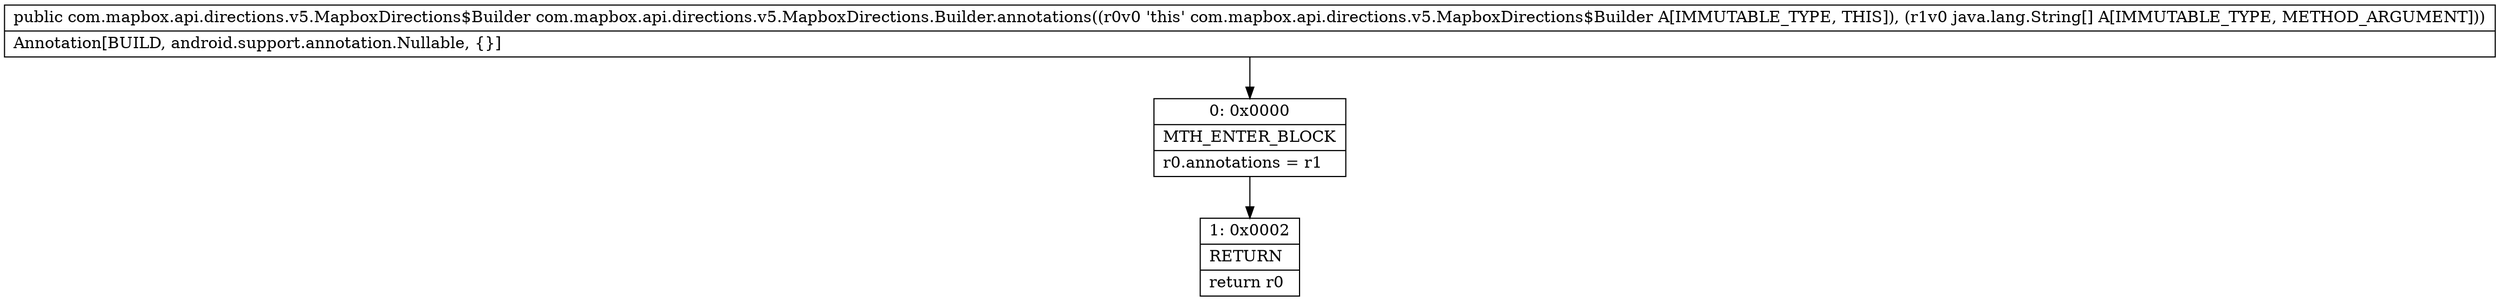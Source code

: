 digraph "CFG forcom.mapbox.api.directions.v5.MapboxDirections.Builder.annotations([Ljava\/lang\/String;)Lcom\/mapbox\/api\/directions\/v5\/MapboxDirections$Builder;" {
Node_0 [shape=record,label="{0\:\ 0x0000|MTH_ENTER_BLOCK\l|r0.annotations = r1\l}"];
Node_1 [shape=record,label="{1\:\ 0x0002|RETURN\l|return r0\l}"];
MethodNode[shape=record,label="{public com.mapbox.api.directions.v5.MapboxDirections$Builder com.mapbox.api.directions.v5.MapboxDirections.Builder.annotations((r0v0 'this' com.mapbox.api.directions.v5.MapboxDirections$Builder A[IMMUTABLE_TYPE, THIS]), (r1v0 java.lang.String[] A[IMMUTABLE_TYPE, METHOD_ARGUMENT]))  | Annotation[BUILD, android.support.annotation.Nullable, \{\}]\l}"];
MethodNode -> Node_0;
Node_0 -> Node_1;
}

